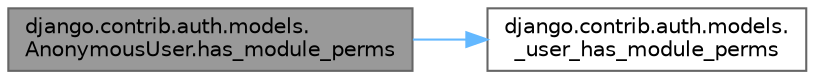 digraph "django.contrib.auth.models.AnonymousUser.has_module_perms"
{
 // LATEX_PDF_SIZE
  bgcolor="transparent";
  edge [fontname=Helvetica,fontsize=10,labelfontname=Helvetica,labelfontsize=10];
  node [fontname=Helvetica,fontsize=10,shape=box,height=0.2,width=0.4];
  rankdir="LR";
  Node1 [id="Node000001",label="django.contrib.auth.models.\lAnonymousUser.has_module_perms",height=0.2,width=0.4,color="gray40", fillcolor="grey60", style="filled", fontcolor="black",tooltip=" "];
  Node1 -> Node2 [id="edge1_Node000001_Node000002",color="steelblue1",style="solid",tooltip=" "];
  Node2 [id="Node000002",label="django.contrib.auth.models.\l_user_has_module_perms",height=0.2,width=0.4,color="grey40", fillcolor="white", style="filled",URL="$namespacedjango_1_1contrib_1_1auth_1_1models.html#a8c2a7f9123a818798e9b306479f93569",tooltip=" "];
}
